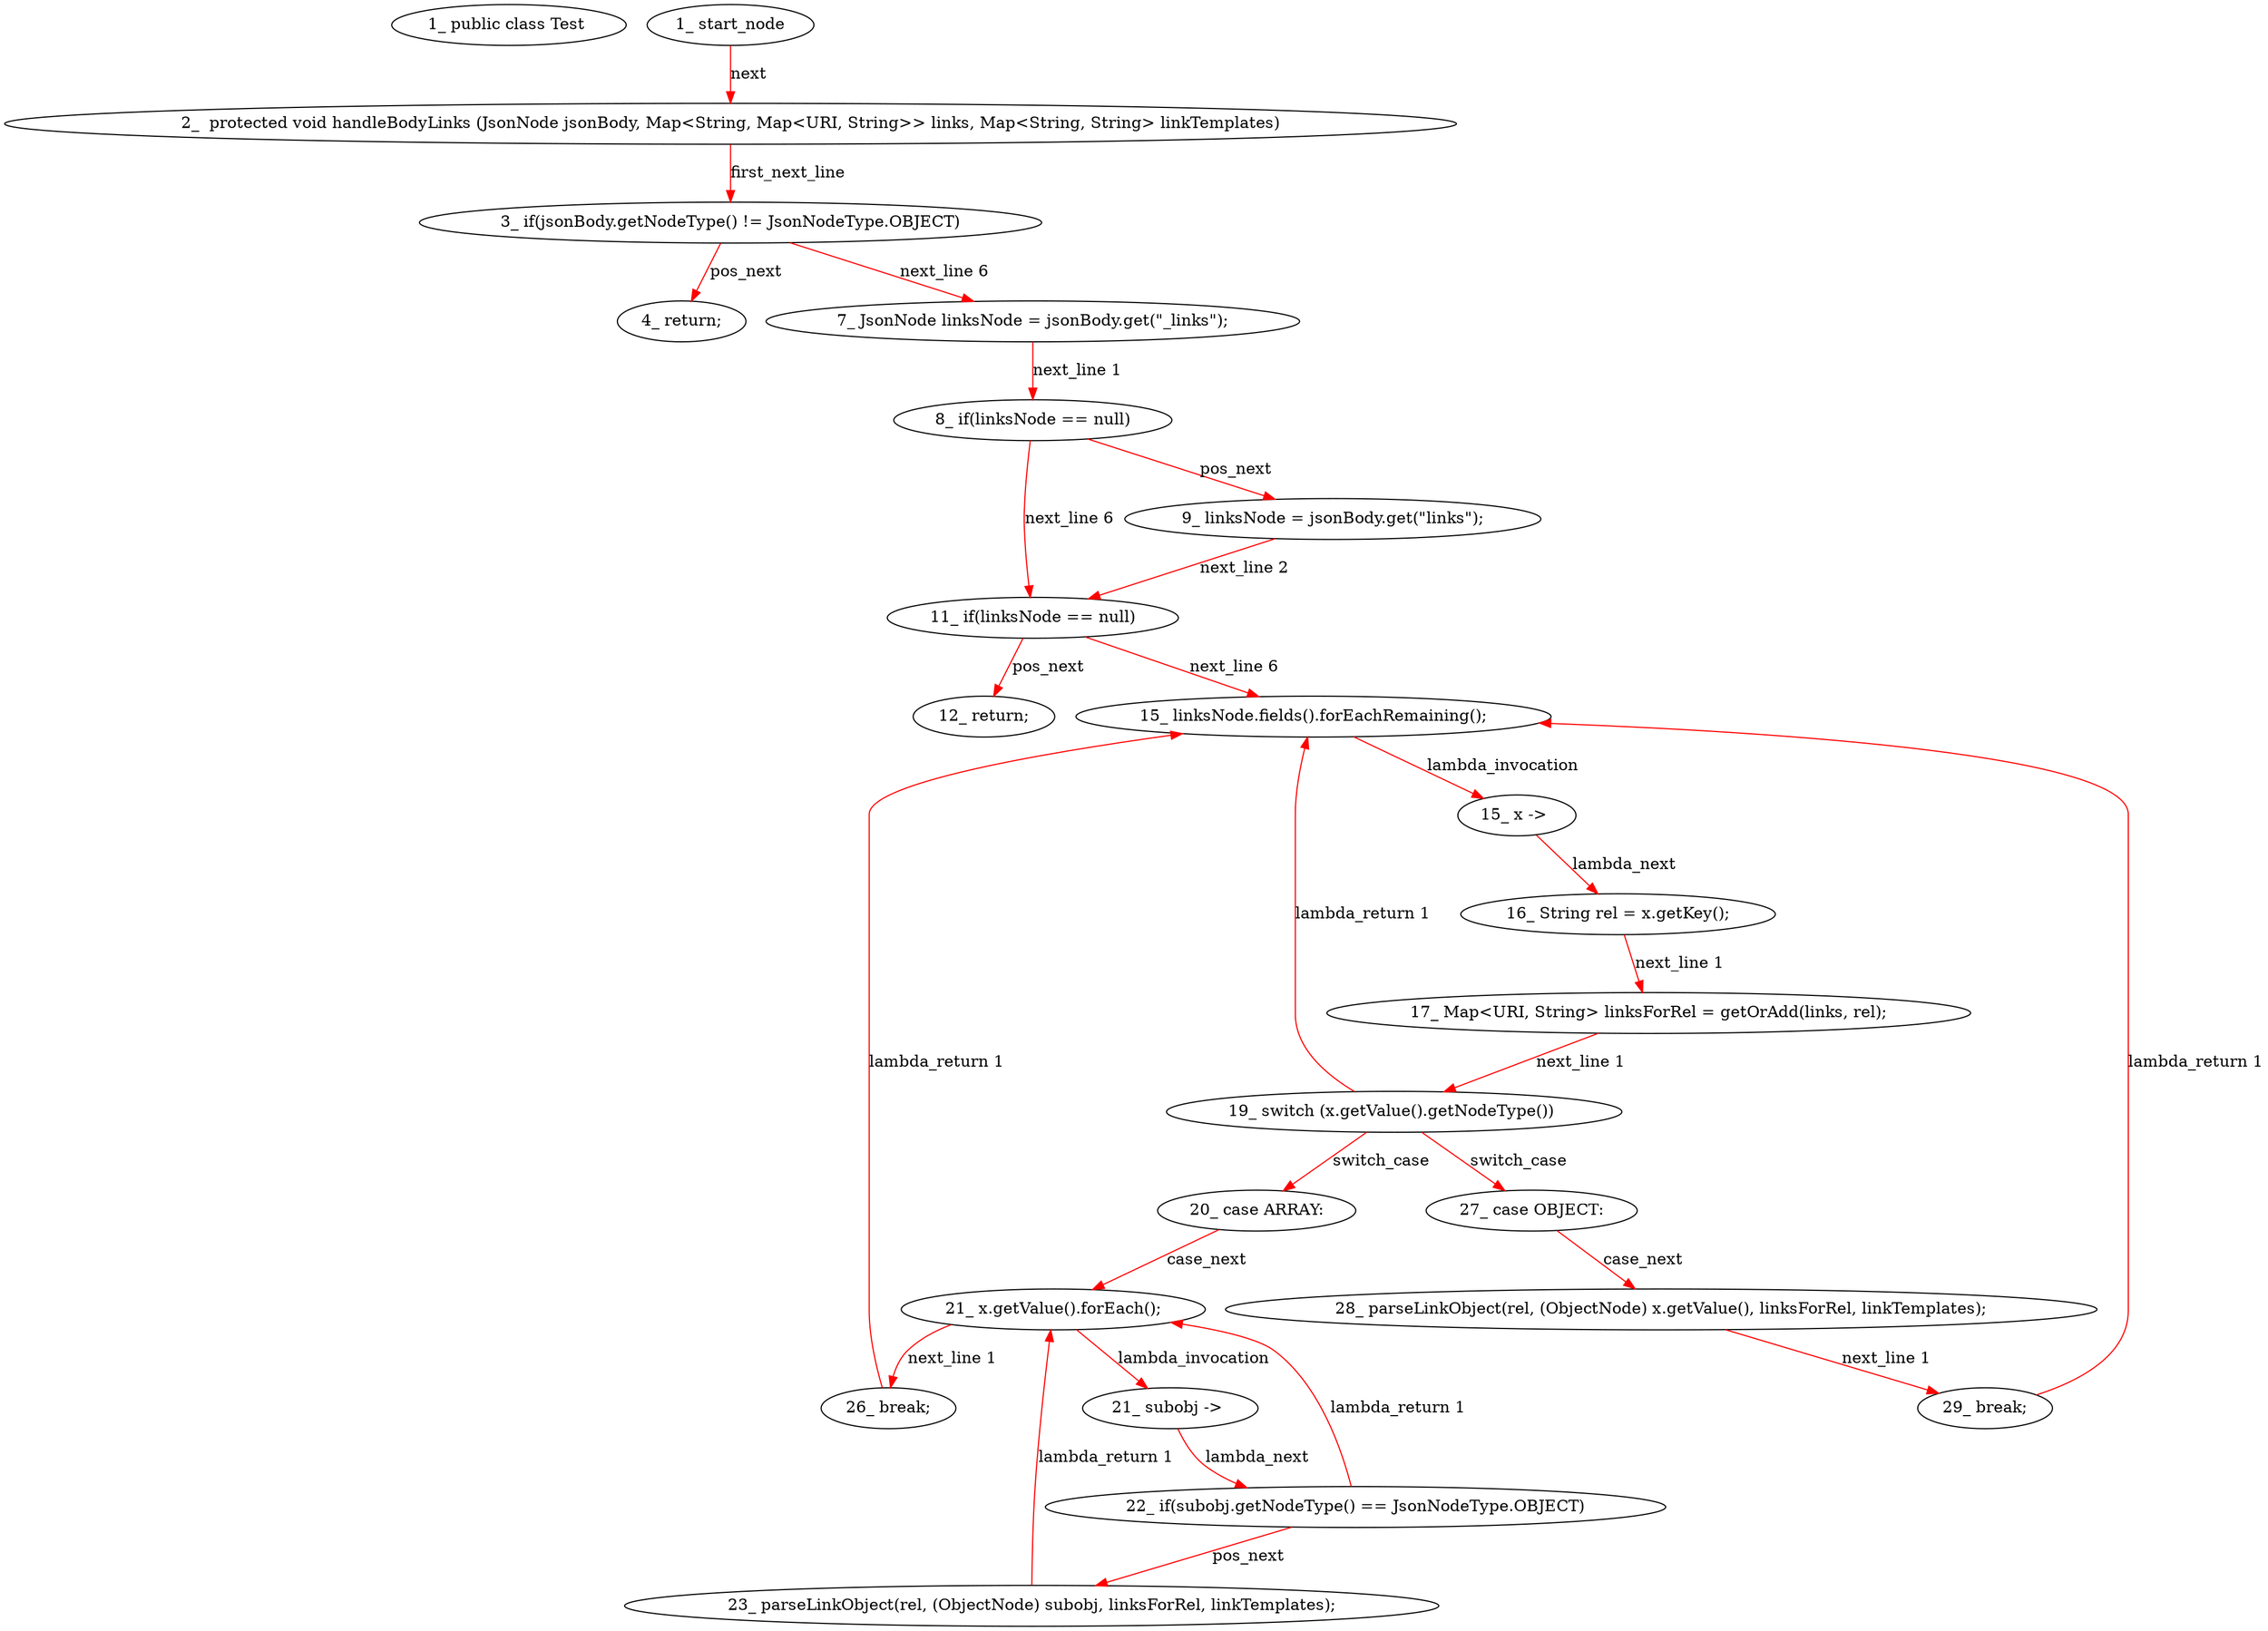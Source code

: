 digraph  {
6 [label="1_\ public\ class\ Test\ ", type_label=class_declaration];
10 [label="2_\ \ protected\ void\ handleBodyLinks\ \(JsonNode\ jsonBody,\ Map<String,\ Map<URI,\ String>>\ links,\ Map<String,\ String>\ linkTemplates\)", type_label=method_declaration];
37 [label="3_\ if\(jsonBody\.getNodeType\(\)\ !=\ JsonNodeType\.OBJECT\)", type_label=if];
48 [label="4_\ return;", type_label=return];
49 [label="7_\ JsonNode\ linksNode\ =\ jsonBody\.get\(\"_links\"\);", type_label=expression_statement];
58 [label="8_\ if\(linksNode\ ==\ null\)", type_label=if];
64 [label="9_\ linksNode\ =\ jsonBody\.get\(\"links\"\);", type_label=expression_statement];
72 [label="11_\ if\(linksNode\ ==\ null\)", type_label=if];
78 [label="12_\ return;", type_label=return];
79 [label="15_\ linksNode\.fields\(\)\.forEachRemaining\(\);", type_label=expression_statement];
87 [label="15_\ x\ \->\ ", type_label=expression_statement];
90 [label="16_\ String\ rel\ =\ x\.getKey\(\);", type_label=expression_statement];
98 [label="17_\ Map<URI,\ String>\ linksForRel\ =\ getOrAdd\(links,\ rel\);", type_label=expression_statement];
111 [label="19_\ switch\ \(x\.getValue\(\)\.getNodeType\(\)\)\ ", type_label=switch];
121 [label="20_\ case\ ARRAY:", type_label=case];
124 [label="21_\ x\.getValue\(\)\.forEach\(\);", type_label=expression_statement];
132 [label="21_\ subobj\ \->\ ", type_label=expression_statement];
135 [label="22_\ if\(subobj\.getNodeType\(\)\ ==\ JsonNodeType\.OBJECT\)", type_label=if];
146 [label="23_\ parseLinkObject\(rel,\ \(ObjectNode\)\ subobj,\ linksForRel,\ linkTemplates\);", type_label=expression_statement];
156 [label="26_\ break;", type_label=expression_statement];
157 [label="27_\ case\ OBJECT:", type_label=case];
160 [label="28_\ parseLinkObject\(rel,\ \(ObjectNode\)\ x\.getValue\(\),\ linksForRel,\ linkTemplates\);", type_label=expression_statement];
173 [label="29_\ break;", type_label=expression_statement];
1 [label="1_\ start_node", type_label=start];
10 -> 37  [color=red, controlflow_type=first_next_line, edge_type=CFG_edge, key=0, label=first_next_line];
37 -> 48  [color=red, controlflow_type=pos_next, edge_type=CFG_edge, key=0, label=pos_next];
37 -> 49  [color=red, controlflow_type="next_line 6", edge_type=CFG_edge, key=0, label="next_line 6"];
49 -> 58  [color=red, controlflow_type="next_line 1", edge_type=CFG_edge, key=0, label="next_line 1"];
58 -> 64  [color=red, controlflow_type=pos_next, edge_type=CFG_edge, key=0, label=pos_next];
58 -> 72  [color=red, controlflow_type="next_line 6", edge_type=CFG_edge, key=0, label="next_line 6"];
64 -> 72  [color=red, controlflow_type="next_line 2", edge_type=CFG_edge, key=0, label="next_line 2"];
72 -> 78  [color=red, controlflow_type=pos_next, edge_type=CFG_edge, key=0, label=pos_next];
72 -> 79  [color=red, controlflow_type="next_line 6", edge_type=CFG_edge, key=0, label="next_line 6"];
79 -> 87  [color=red, controlflow_type=lambda_invocation, edge_type=CFG_edge, key=0, label=lambda_invocation];
87 -> 90  [color=red, controlflow_type=lambda_next, edge_type=CFG_edge, key=0, label=lambda_next];
90 -> 98  [color=red, controlflow_type="next_line 1", edge_type=CFG_edge, key=0, label="next_line 1"];
98 -> 111  [color=red, controlflow_type="next_line 1", edge_type=CFG_edge, key=0, label="next_line 1"];
111 -> 121  [color=red, controlflow_type=switch_case, edge_type=CFG_edge, key=0, label=switch_case];
111 -> 157  [color=red, controlflow_type=switch_case, edge_type=CFG_edge, key=0, label=switch_case];
111 -> 79  [color=red, controlflow_type="lambda_return 1", edge_type=CFG_edge, key=0, label="lambda_return 1"];
121 -> 124  [color=red, controlflow_type=case_next, edge_type=CFG_edge, key=0, label=case_next];
124 -> 156  [color=red, controlflow_type="next_line 1", edge_type=CFG_edge, key=0, label="next_line 1"];
124 -> 132  [color=red, controlflow_type=lambda_invocation, edge_type=CFG_edge, key=0, label=lambda_invocation];
132 -> 135  [color=red, controlflow_type=lambda_next, edge_type=CFG_edge, key=0, label=lambda_next];
135 -> 146  [color=red, controlflow_type=pos_next, edge_type=CFG_edge, key=0, label=pos_next];
135 -> 124  [color=red, controlflow_type="lambda_return 1", edge_type=CFG_edge, key=0, label="lambda_return 1"];
146 -> 124  [color=red, controlflow_type="lambda_return 1", edge_type=CFG_edge, key=0, label="lambda_return 1"];
156 -> 79  [color=red, controlflow_type="lambda_return 1", edge_type=CFG_edge, key=0, label="lambda_return 1"];
157 -> 160  [color=red, controlflow_type=case_next, edge_type=CFG_edge, key=0, label=case_next];
160 -> 173  [color=red, controlflow_type="next_line 1", edge_type=CFG_edge, key=0, label="next_line 1"];
173 -> 79  [color=red, controlflow_type="lambda_return 1", edge_type=CFG_edge, key=0, label="lambda_return 1"];
1 -> 10  [color=red, controlflow_type=next, edge_type=CFG_edge, key=0, label=next];
}
